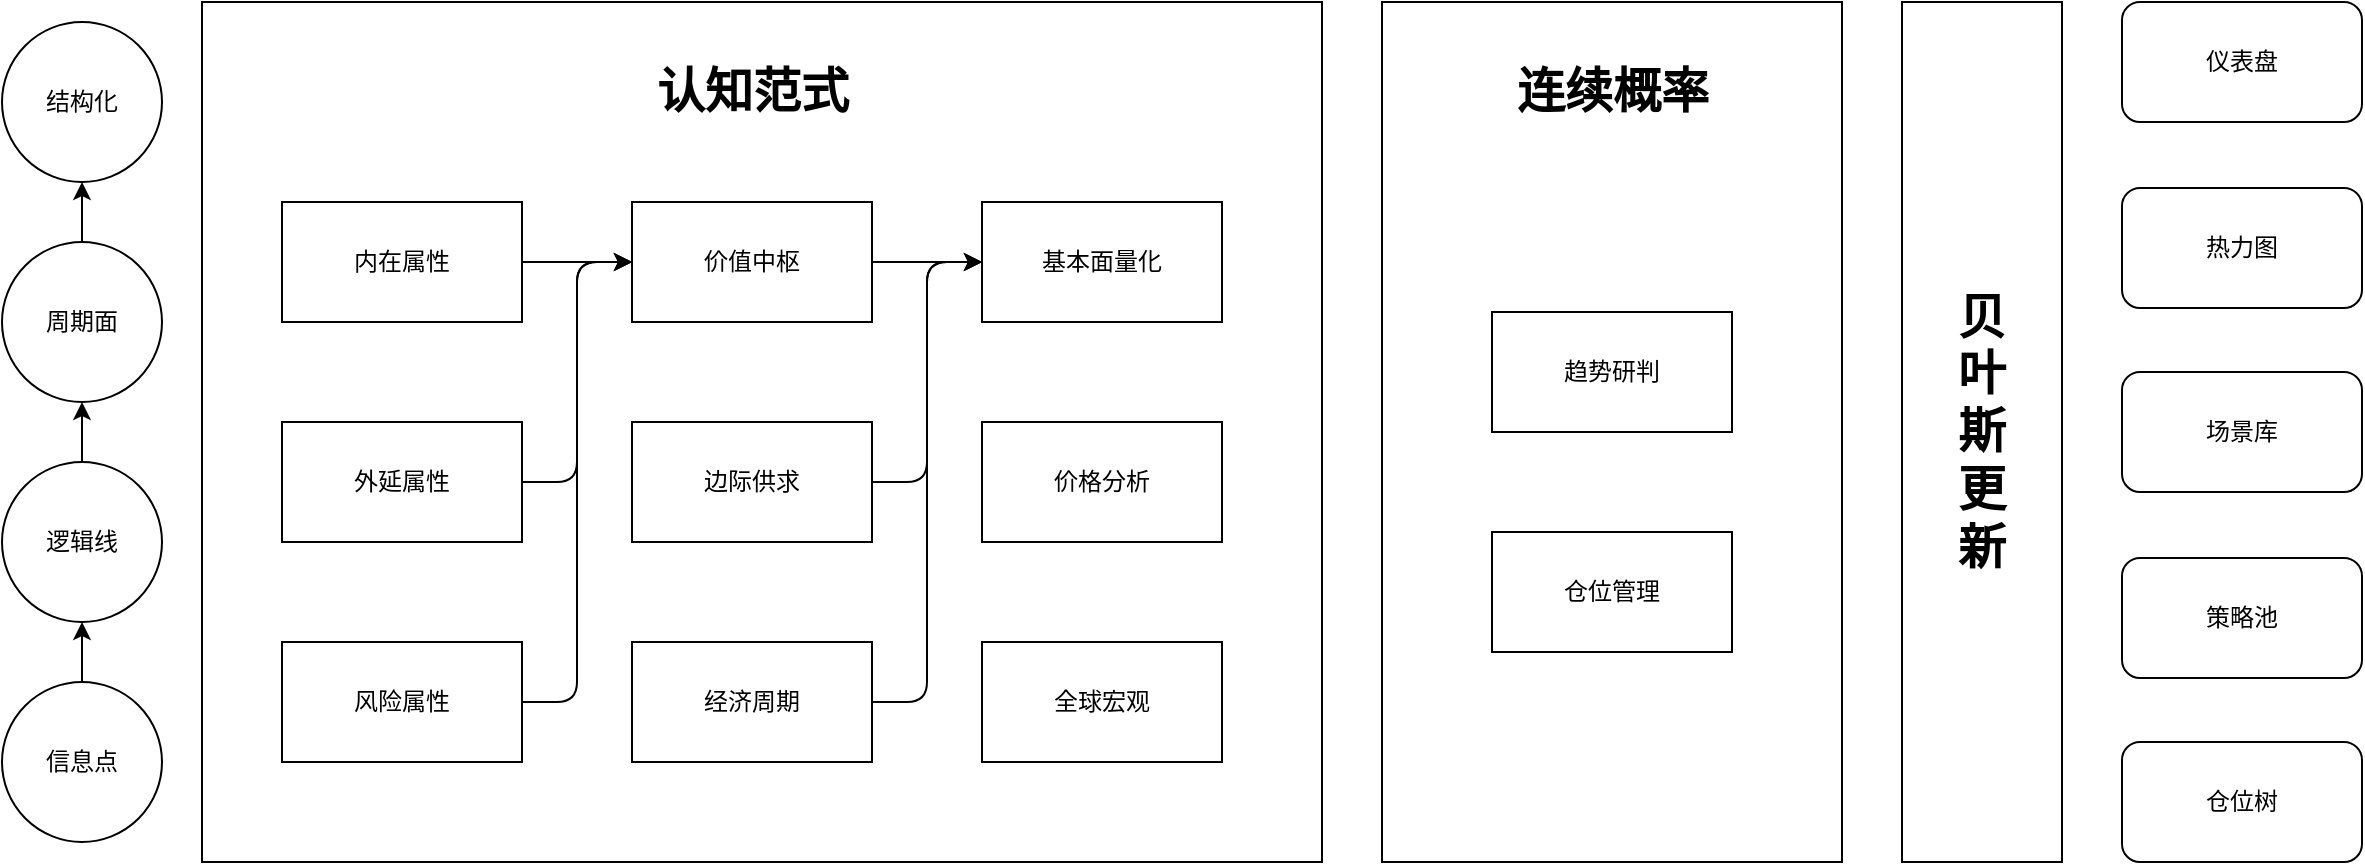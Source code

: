 <mxfile>
    <diagram id="6S6co4Id9trahs9oSo4e" name="第 1 页">
        <mxGraphModel dx="1286" dy="821" grid="1" gridSize="10" guides="1" tooltips="1" connect="1" arrows="1" fold="1" page="1" pageScale="1" pageWidth="827" pageHeight="1169" math="0" shadow="0">
            <root>
                <mxCell id="0"/>
                <mxCell id="1" parent="0"/>
                <mxCell id="24" value="" style="rounded=0;whiteSpace=wrap;html=1;" vertex="1" parent="1">
                    <mxGeometry x="150" y="70" width="560" height="430" as="geometry"/>
                </mxCell>
                <mxCell id="3" value="结构化" style="ellipse;whiteSpace=wrap;html=1;aspect=fixed;" vertex="1" parent="1">
                    <mxGeometry x="50" y="80" width="80" height="80" as="geometry"/>
                </mxCell>
                <mxCell id="27" style="edgeStyle=none;html=1;exitX=0.5;exitY=0;exitDx=0;exitDy=0;" edge="1" parent="1" source="4" target="3">
                    <mxGeometry relative="1" as="geometry"/>
                </mxCell>
                <mxCell id="4" value="周期面" style="ellipse;whiteSpace=wrap;html=1;aspect=fixed;" vertex="1" parent="1">
                    <mxGeometry x="50" y="190" width="80" height="80" as="geometry"/>
                </mxCell>
                <mxCell id="26" style="edgeStyle=none;html=1;exitX=0.5;exitY=0;exitDx=0;exitDy=0;" edge="1" parent="1" source="5" target="4">
                    <mxGeometry relative="1" as="geometry"/>
                </mxCell>
                <mxCell id="5" value="逻辑线" style="ellipse;whiteSpace=wrap;html=1;aspect=fixed;" vertex="1" parent="1">
                    <mxGeometry x="50" y="300" width="80" height="80" as="geometry"/>
                </mxCell>
                <mxCell id="25" style="edgeStyle=none;html=1;exitX=0.5;exitY=0;exitDx=0;exitDy=0;" edge="1" parent="1" source="6" target="5">
                    <mxGeometry relative="1" as="geometry"/>
                </mxCell>
                <mxCell id="6" value="信息点" style="ellipse;whiteSpace=wrap;html=1;aspect=fixed;" vertex="1" parent="1">
                    <mxGeometry x="50" y="410" width="80" height="80" as="geometry"/>
                </mxCell>
                <mxCell id="17" style="edgeStyle=none;html=1;exitX=1;exitY=0.5;exitDx=0;exitDy=0;" edge="1" parent="1" source="8" target="11">
                    <mxGeometry relative="1" as="geometry"/>
                </mxCell>
                <mxCell id="8" value="内在属性" style="rounded=0;whiteSpace=wrap;html=1;" vertex="1" parent="1">
                    <mxGeometry x="190" y="170" width="120" height="60" as="geometry"/>
                </mxCell>
                <mxCell id="18" style="edgeStyle=orthogonalEdgeStyle;html=1;exitX=1;exitY=0.5;exitDx=0;exitDy=0;entryX=0;entryY=0.5;entryDx=0;entryDy=0;" edge="1" parent="1" source="9" target="11">
                    <mxGeometry relative="1" as="geometry"/>
                </mxCell>
                <mxCell id="9" value="外延属性" style="rounded=0;whiteSpace=wrap;html=1;" vertex="1" parent="1">
                    <mxGeometry x="190" y="280" width="120" height="60" as="geometry"/>
                </mxCell>
                <mxCell id="19" style="edgeStyle=orthogonalEdgeStyle;html=1;exitX=1;exitY=0.5;exitDx=0;exitDy=0;entryX=0;entryY=0.5;entryDx=0;entryDy=0;" edge="1" parent="1" source="10" target="11">
                    <mxGeometry relative="1" as="geometry"/>
                </mxCell>
                <mxCell id="10" value="风险属性" style="rounded=0;whiteSpace=wrap;html=1;" vertex="1" parent="1">
                    <mxGeometry x="190" y="390" width="120" height="60" as="geometry"/>
                </mxCell>
                <mxCell id="20" style="edgeStyle=none;html=1;exitX=1;exitY=0.5;exitDx=0;exitDy=0;" edge="1" parent="1" source="11" target="14">
                    <mxGeometry relative="1" as="geometry"/>
                </mxCell>
                <mxCell id="11" value="价值中枢" style="rounded=0;whiteSpace=wrap;html=1;" vertex="1" parent="1">
                    <mxGeometry x="365" y="170" width="120" height="60" as="geometry"/>
                </mxCell>
                <mxCell id="21" style="edgeStyle=orthogonalEdgeStyle;html=1;exitX=1;exitY=0.5;exitDx=0;exitDy=0;entryX=0;entryY=0.5;entryDx=0;entryDy=0;" edge="1" parent="1" source="12" target="14">
                    <mxGeometry relative="1" as="geometry"/>
                </mxCell>
                <mxCell id="12" value="边际供求" style="rounded=0;whiteSpace=wrap;html=1;" vertex="1" parent="1">
                    <mxGeometry x="365" y="280" width="120" height="60" as="geometry"/>
                </mxCell>
                <mxCell id="22" style="edgeStyle=orthogonalEdgeStyle;html=1;exitX=1;exitY=0.5;exitDx=0;exitDy=0;entryX=0;entryY=0.5;entryDx=0;entryDy=0;" edge="1" parent="1" source="13" target="14">
                    <mxGeometry relative="1" as="geometry"/>
                </mxCell>
                <mxCell id="13" value="经济周期" style="rounded=0;whiteSpace=wrap;html=1;" vertex="1" parent="1">
                    <mxGeometry x="365" y="390" width="120" height="60" as="geometry"/>
                </mxCell>
                <mxCell id="14" value="基本面量化" style="rounded=0;whiteSpace=wrap;html=1;" vertex="1" parent="1">
                    <mxGeometry x="540" y="170" width="120" height="60" as="geometry"/>
                </mxCell>
                <mxCell id="15" value="价格分析" style="rounded=0;whiteSpace=wrap;html=1;" vertex="1" parent="1">
                    <mxGeometry x="540" y="280" width="120" height="60" as="geometry"/>
                </mxCell>
                <mxCell id="16" value="全球宏观" style="rounded=0;whiteSpace=wrap;html=1;" vertex="1" parent="1">
                    <mxGeometry x="540" y="390" width="120" height="60" as="geometry"/>
                </mxCell>
                <mxCell id="23" value="&lt;font style=&quot;font-size: 24px;&quot;&gt;&lt;b&gt;认知范式&lt;/b&gt;&lt;/font&gt;" style="text;html=1;align=center;verticalAlign=middle;whiteSpace=wrap;rounded=0;" vertex="1" parent="1">
                    <mxGeometry x="362.5" y="100" width="125" height="30" as="geometry"/>
                </mxCell>
                <mxCell id="28" value="" style="rounded=0;whiteSpace=wrap;html=1;" vertex="1" parent="1">
                    <mxGeometry x="740" y="70" width="230" height="430" as="geometry"/>
                </mxCell>
                <mxCell id="29" value="&lt;font style=&quot;font-size: 24px;&quot;&gt;&lt;b&gt;连续概率&lt;/b&gt;&lt;/font&gt;" style="text;html=1;align=center;verticalAlign=middle;whiteSpace=wrap;rounded=0;" vertex="1" parent="1">
                    <mxGeometry x="792.5" y="100" width="125" height="30" as="geometry"/>
                </mxCell>
                <mxCell id="30" value="趋势研判" style="rounded=0;whiteSpace=wrap;html=1;" vertex="1" parent="1">
                    <mxGeometry x="795" y="225" width="120" height="60" as="geometry"/>
                </mxCell>
                <mxCell id="31" value="仓位管理" style="rounded=0;whiteSpace=wrap;html=1;" vertex="1" parent="1">
                    <mxGeometry x="795" y="335" width="120" height="60" as="geometry"/>
                </mxCell>
                <mxCell id="32" value="" style="rounded=0;whiteSpace=wrap;html=1;" vertex="1" parent="1">
                    <mxGeometry x="1000" y="70" width="80" height="430" as="geometry"/>
                </mxCell>
                <mxCell id="33" value="&lt;font style=&quot;font-size: 24px;&quot;&gt;&lt;b&gt;贝叶斯更新&lt;/b&gt;&lt;/font&gt;" style="text;html=1;align=center;verticalAlign=middle;whiteSpace=wrap;rounded=0;" vertex="1" parent="1">
                    <mxGeometry x="1020" y="270" width="40" height="30" as="geometry"/>
                </mxCell>
                <mxCell id="34" value="仪表盘" style="rounded=1;whiteSpace=wrap;html=1;" vertex="1" parent="1">
                    <mxGeometry x="1110" y="70" width="120" height="60" as="geometry"/>
                </mxCell>
                <mxCell id="35" value="热力图" style="rounded=1;whiteSpace=wrap;html=1;" vertex="1" parent="1">
                    <mxGeometry x="1110" y="163" width="120" height="60" as="geometry"/>
                </mxCell>
                <mxCell id="36" value="场景库" style="rounded=1;whiteSpace=wrap;html=1;" vertex="1" parent="1">
                    <mxGeometry x="1110" y="255" width="120" height="60" as="geometry"/>
                </mxCell>
                <mxCell id="37" value="策略池" style="rounded=1;whiteSpace=wrap;html=1;" vertex="1" parent="1">
                    <mxGeometry x="1110" y="348" width="120" height="60" as="geometry"/>
                </mxCell>
                <mxCell id="38" value="仓位树" style="rounded=1;whiteSpace=wrap;html=1;" vertex="1" parent="1">
                    <mxGeometry x="1110" y="440" width="120" height="60" as="geometry"/>
                </mxCell>
            </root>
        </mxGraphModel>
    </diagram>
</mxfile>